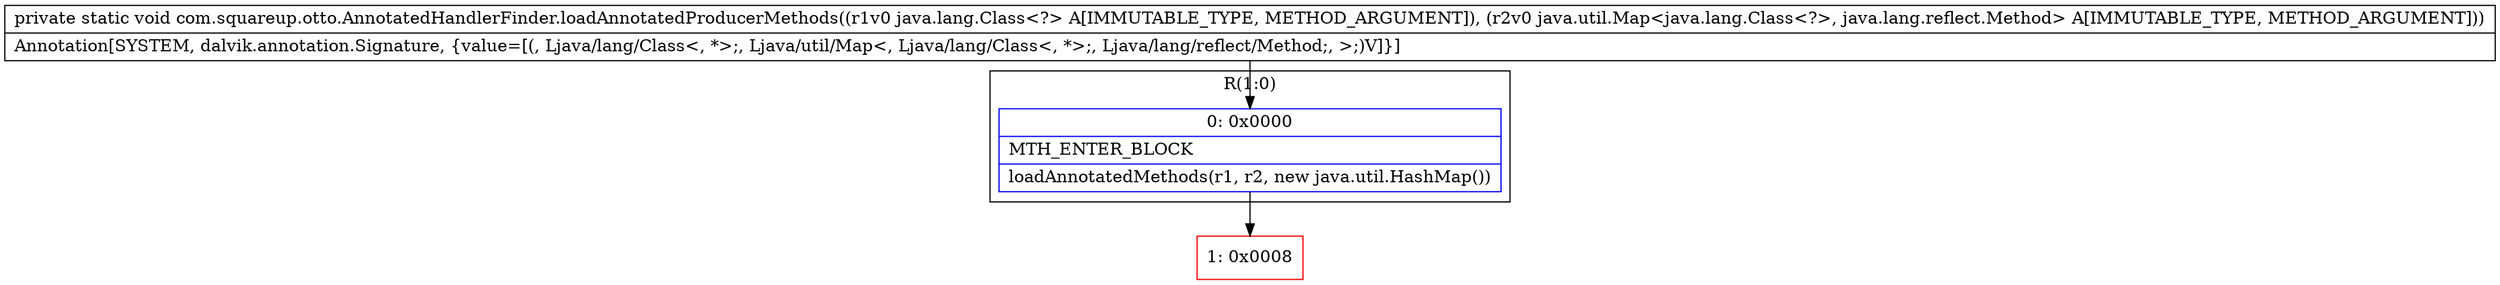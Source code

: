 digraph "CFG forcom.squareup.otto.AnnotatedHandlerFinder.loadAnnotatedProducerMethods(Ljava\/lang\/Class;Ljava\/util\/Map;)V" {
subgraph cluster_Region_897537024 {
label = "R(1:0)";
node [shape=record,color=blue];
Node_0 [shape=record,label="{0\:\ 0x0000|MTH_ENTER_BLOCK\l|loadAnnotatedMethods(r1, r2, new java.util.HashMap())\l}"];
}
Node_1 [shape=record,color=red,label="{1\:\ 0x0008}"];
MethodNode[shape=record,label="{private static void com.squareup.otto.AnnotatedHandlerFinder.loadAnnotatedProducerMethods((r1v0 java.lang.Class\<?\> A[IMMUTABLE_TYPE, METHOD_ARGUMENT]), (r2v0 java.util.Map\<java.lang.Class\<?\>, java.lang.reflect.Method\> A[IMMUTABLE_TYPE, METHOD_ARGUMENT]))  | Annotation[SYSTEM, dalvik.annotation.Signature, \{value=[(, Ljava\/lang\/Class\<, *\>;, Ljava\/util\/Map\<, Ljava\/lang\/Class\<, *\>;, Ljava\/lang\/reflect\/Method;, \>;)V]\}]\l}"];
MethodNode -> Node_0;
Node_0 -> Node_1;
}

